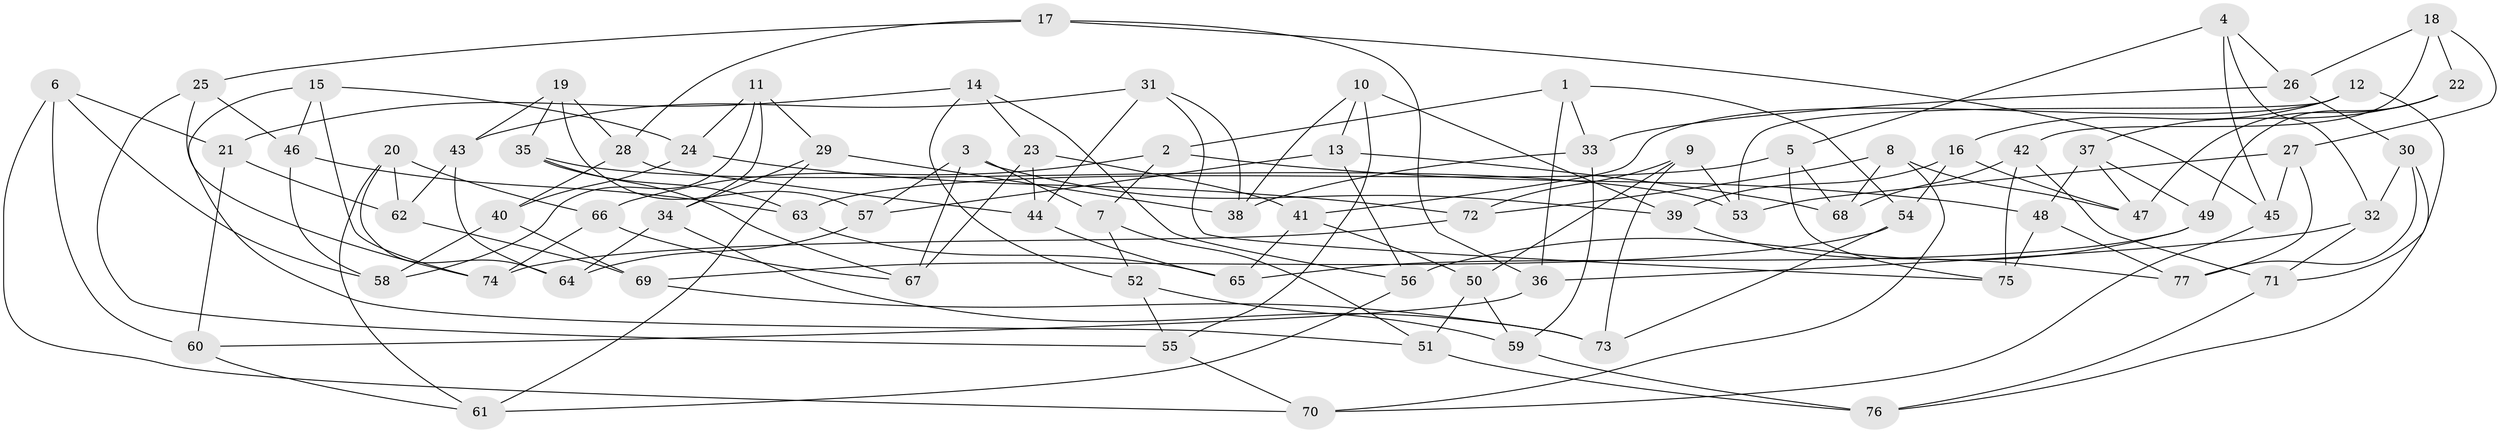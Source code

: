 // coarse degree distribution, {10: 0.07692307692307693, 4: 0.5128205128205128, 9: 0.02564102564102564, 7: 0.05128205128205128, 8: 0.1282051282051282, 3: 0.1794871794871795, 6: 0.02564102564102564}
// Generated by graph-tools (version 1.1) at 2025/53/03/04/25 22:53:56]
// undirected, 77 vertices, 154 edges
graph export_dot {
  node [color=gray90,style=filled];
  1;
  2;
  3;
  4;
  5;
  6;
  7;
  8;
  9;
  10;
  11;
  12;
  13;
  14;
  15;
  16;
  17;
  18;
  19;
  20;
  21;
  22;
  23;
  24;
  25;
  26;
  27;
  28;
  29;
  30;
  31;
  32;
  33;
  34;
  35;
  36;
  37;
  38;
  39;
  40;
  41;
  42;
  43;
  44;
  45;
  46;
  47;
  48;
  49;
  50;
  51;
  52;
  53;
  54;
  55;
  56;
  57;
  58;
  59;
  60;
  61;
  62;
  63;
  64;
  65;
  66;
  67;
  68;
  69;
  70;
  71;
  72;
  73;
  74;
  75;
  76;
  77;
  1 -- 33;
  1 -- 36;
  1 -- 54;
  1 -- 2;
  2 -- 7;
  2 -- 48;
  2 -- 66;
  3 -- 7;
  3 -- 39;
  3 -- 67;
  3 -- 57;
  4 -- 5;
  4 -- 32;
  4 -- 26;
  4 -- 45;
  5 -- 68;
  5 -- 63;
  5 -- 75;
  6 -- 58;
  6 -- 60;
  6 -- 21;
  6 -- 70;
  7 -- 51;
  7 -- 52;
  8 -- 72;
  8 -- 68;
  8 -- 47;
  8 -- 70;
  9 -- 50;
  9 -- 72;
  9 -- 53;
  9 -- 73;
  10 -- 39;
  10 -- 38;
  10 -- 55;
  10 -- 13;
  11 -- 24;
  11 -- 29;
  11 -- 58;
  11 -- 34;
  12 -- 16;
  12 -- 41;
  12 -- 53;
  12 -- 71;
  13 -- 68;
  13 -- 56;
  13 -- 57;
  14 -- 21;
  14 -- 23;
  14 -- 52;
  14 -- 56;
  15 -- 51;
  15 -- 24;
  15 -- 74;
  15 -- 46;
  16 -- 47;
  16 -- 39;
  16 -- 54;
  17 -- 25;
  17 -- 36;
  17 -- 45;
  17 -- 28;
  18 -- 26;
  18 -- 22;
  18 -- 42;
  18 -- 27;
  19 -- 35;
  19 -- 28;
  19 -- 57;
  19 -- 43;
  20 -- 64;
  20 -- 62;
  20 -- 61;
  20 -- 66;
  21 -- 60;
  21 -- 62;
  22 -- 37;
  22 -- 49;
  22 -- 47;
  23 -- 44;
  23 -- 67;
  23 -- 41;
  24 -- 72;
  24 -- 40;
  25 -- 46;
  25 -- 55;
  25 -- 74;
  26 -- 30;
  26 -- 33;
  27 -- 53;
  27 -- 45;
  27 -- 77;
  28 -- 40;
  28 -- 44;
  29 -- 34;
  29 -- 61;
  29 -- 38;
  30 -- 76;
  30 -- 32;
  30 -- 77;
  31 -- 44;
  31 -- 75;
  31 -- 43;
  31 -- 38;
  32 -- 36;
  32 -- 71;
  33 -- 38;
  33 -- 59;
  34 -- 73;
  34 -- 64;
  35 -- 63;
  35 -- 53;
  35 -- 67;
  36 -- 60;
  37 -- 49;
  37 -- 47;
  37 -- 48;
  39 -- 77;
  40 -- 69;
  40 -- 58;
  41 -- 65;
  41 -- 50;
  42 -- 68;
  42 -- 71;
  42 -- 75;
  43 -- 64;
  43 -- 62;
  44 -- 65;
  45 -- 70;
  46 -- 58;
  46 -- 63;
  48 -- 77;
  48 -- 75;
  49 -- 56;
  49 -- 65;
  50 -- 59;
  50 -- 51;
  51 -- 76;
  52 -- 59;
  52 -- 55;
  54 -- 73;
  54 -- 69;
  55 -- 70;
  56 -- 61;
  57 -- 64;
  59 -- 76;
  60 -- 61;
  62 -- 69;
  63 -- 65;
  66 -- 74;
  66 -- 67;
  69 -- 73;
  71 -- 76;
  72 -- 74;
}
